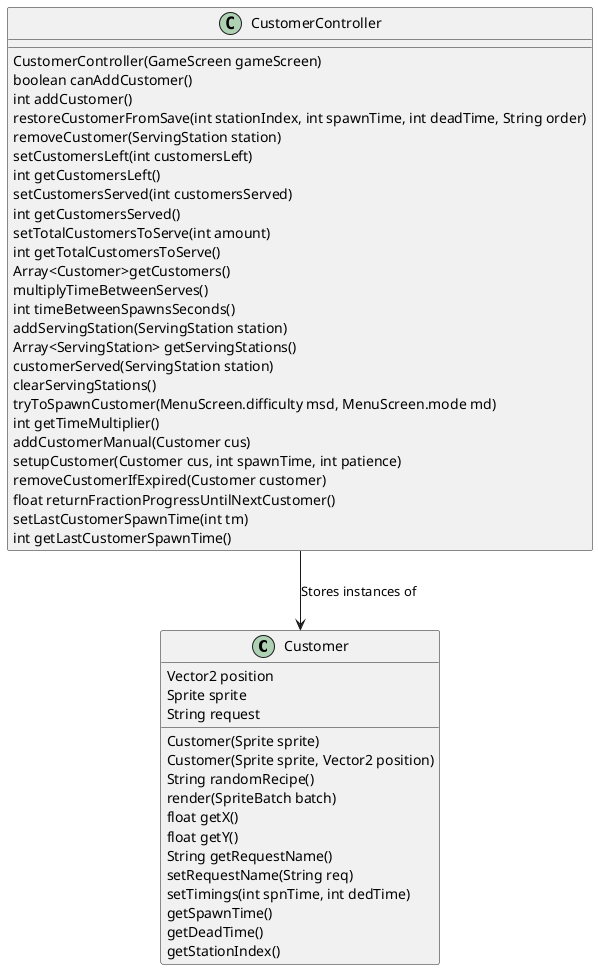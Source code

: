 @startuml
class Customer{
Vector2 position
Sprite sprite
String request
Customer(Sprite sprite)
Customer(Sprite sprite, Vector2 position)
String randomRecipe()
render(SpriteBatch batch)
float getX()
float getY()
String getRequestName()
setRequestName(String req)
setTimings(int spnTime, int dedTime)
getSpawnTime()
getDeadTime()
getStationIndex()


}
class CustomerController{
CustomerController(GameScreen gameScreen)
boolean canAddCustomer()
int addCustomer()
restoreCustomerFromSave(int stationIndex, int spawnTime, int deadTime, String order)
removeCustomer(ServingStation station)
setCustomersLeft(int customersLeft)
int getCustomersLeft()
setCustomersServed(int customersServed)
int getCustomersServed()
setTotalCustomersToServe(int amount)
int getTotalCustomersToServe()
Array<Customer>getCustomers()
multiplyTimeBetweenServes()
int timeBetweenSpawnsSeconds()
addServingStation(ServingStation station)
Array<ServingStation> getServingStations()
customerServed(ServingStation station)
clearServingStations()
tryToSpawnCustomer(MenuScreen.difficulty msd, MenuScreen.mode md)
int getTimeMultiplier()
addCustomerManual(Customer cus)
setupCustomer(Customer cus, int spawnTime, int patience)
removeCustomerIfExpired(Customer customer)
float returnFractionProgressUntilNextCustomer()
setLastCustomerSpawnTime(int tm)
int getLastCustomerSpawnTime()
}

CustomerController --> Customer : Stores instances of

@enduml
